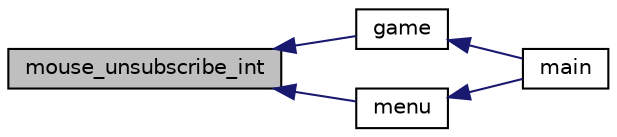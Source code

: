 digraph "mouse_unsubscribe_int"
{
  edge [fontname="Helvetica",fontsize="10",labelfontname="Helvetica",labelfontsize="10"];
  node [fontname="Helvetica",fontsize="10",shape=record];
  rankdir="LR";
  Node1 [label="mouse_unsubscribe_int",height=0.2,width=0.4,color="black", fillcolor="grey75", style="filled", fontcolor="black"];
  Node1 -> Node2 [dir="back",color="midnightblue",fontsize="10",style="solid",fontname="Helvetica"];
  Node2 [label="game",height=0.2,width=0.4,color="black", fillcolor="white", style="filled",URL="$game_8h.html#a860a3ff149bb616ec2242dc34bb52b51",tooltip="Primary game function. "];
  Node2 -> Node3 [dir="back",color="midnightblue",fontsize="10",style="solid",fontname="Helvetica"];
  Node3 [label="main",height=0.2,width=0.4,color="black", fillcolor="white", style="filled",URL="$proj_8c.html#a3c04138a5bfe5d72780bb7e82a18e627"];
  Node1 -> Node4 [dir="back",color="midnightblue",fontsize="10",style="solid",fontname="Helvetica"];
  Node4 [label="menu",height=0.2,width=0.4,color="black", fillcolor="white", style="filled",URL="$game_8h.html#a792d3a7c31488479811f72b787f85e4d",tooltip="Function for displaying the menu. "];
  Node4 -> Node3 [dir="back",color="midnightblue",fontsize="10",style="solid",fontname="Helvetica"];
}
